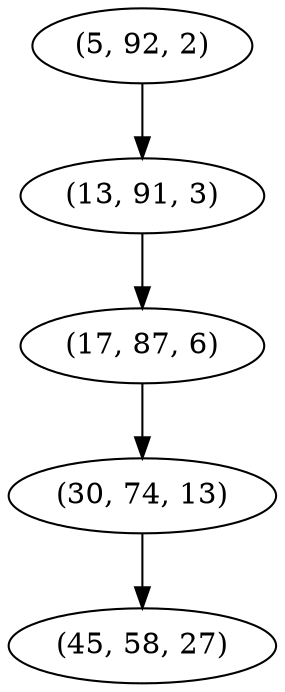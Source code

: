 digraph tree {
    "(5, 92, 2)";
    "(13, 91, 3)";
    "(17, 87, 6)";
    "(30, 74, 13)";
    "(45, 58, 27)";
    "(5, 92, 2)" -> "(13, 91, 3)";
    "(13, 91, 3)" -> "(17, 87, 6)";
    "(17, 87, 6)" -> "(30, 74, 13)";
    "(30, 74, 13)" -> "(45, 58, 27)";
}
